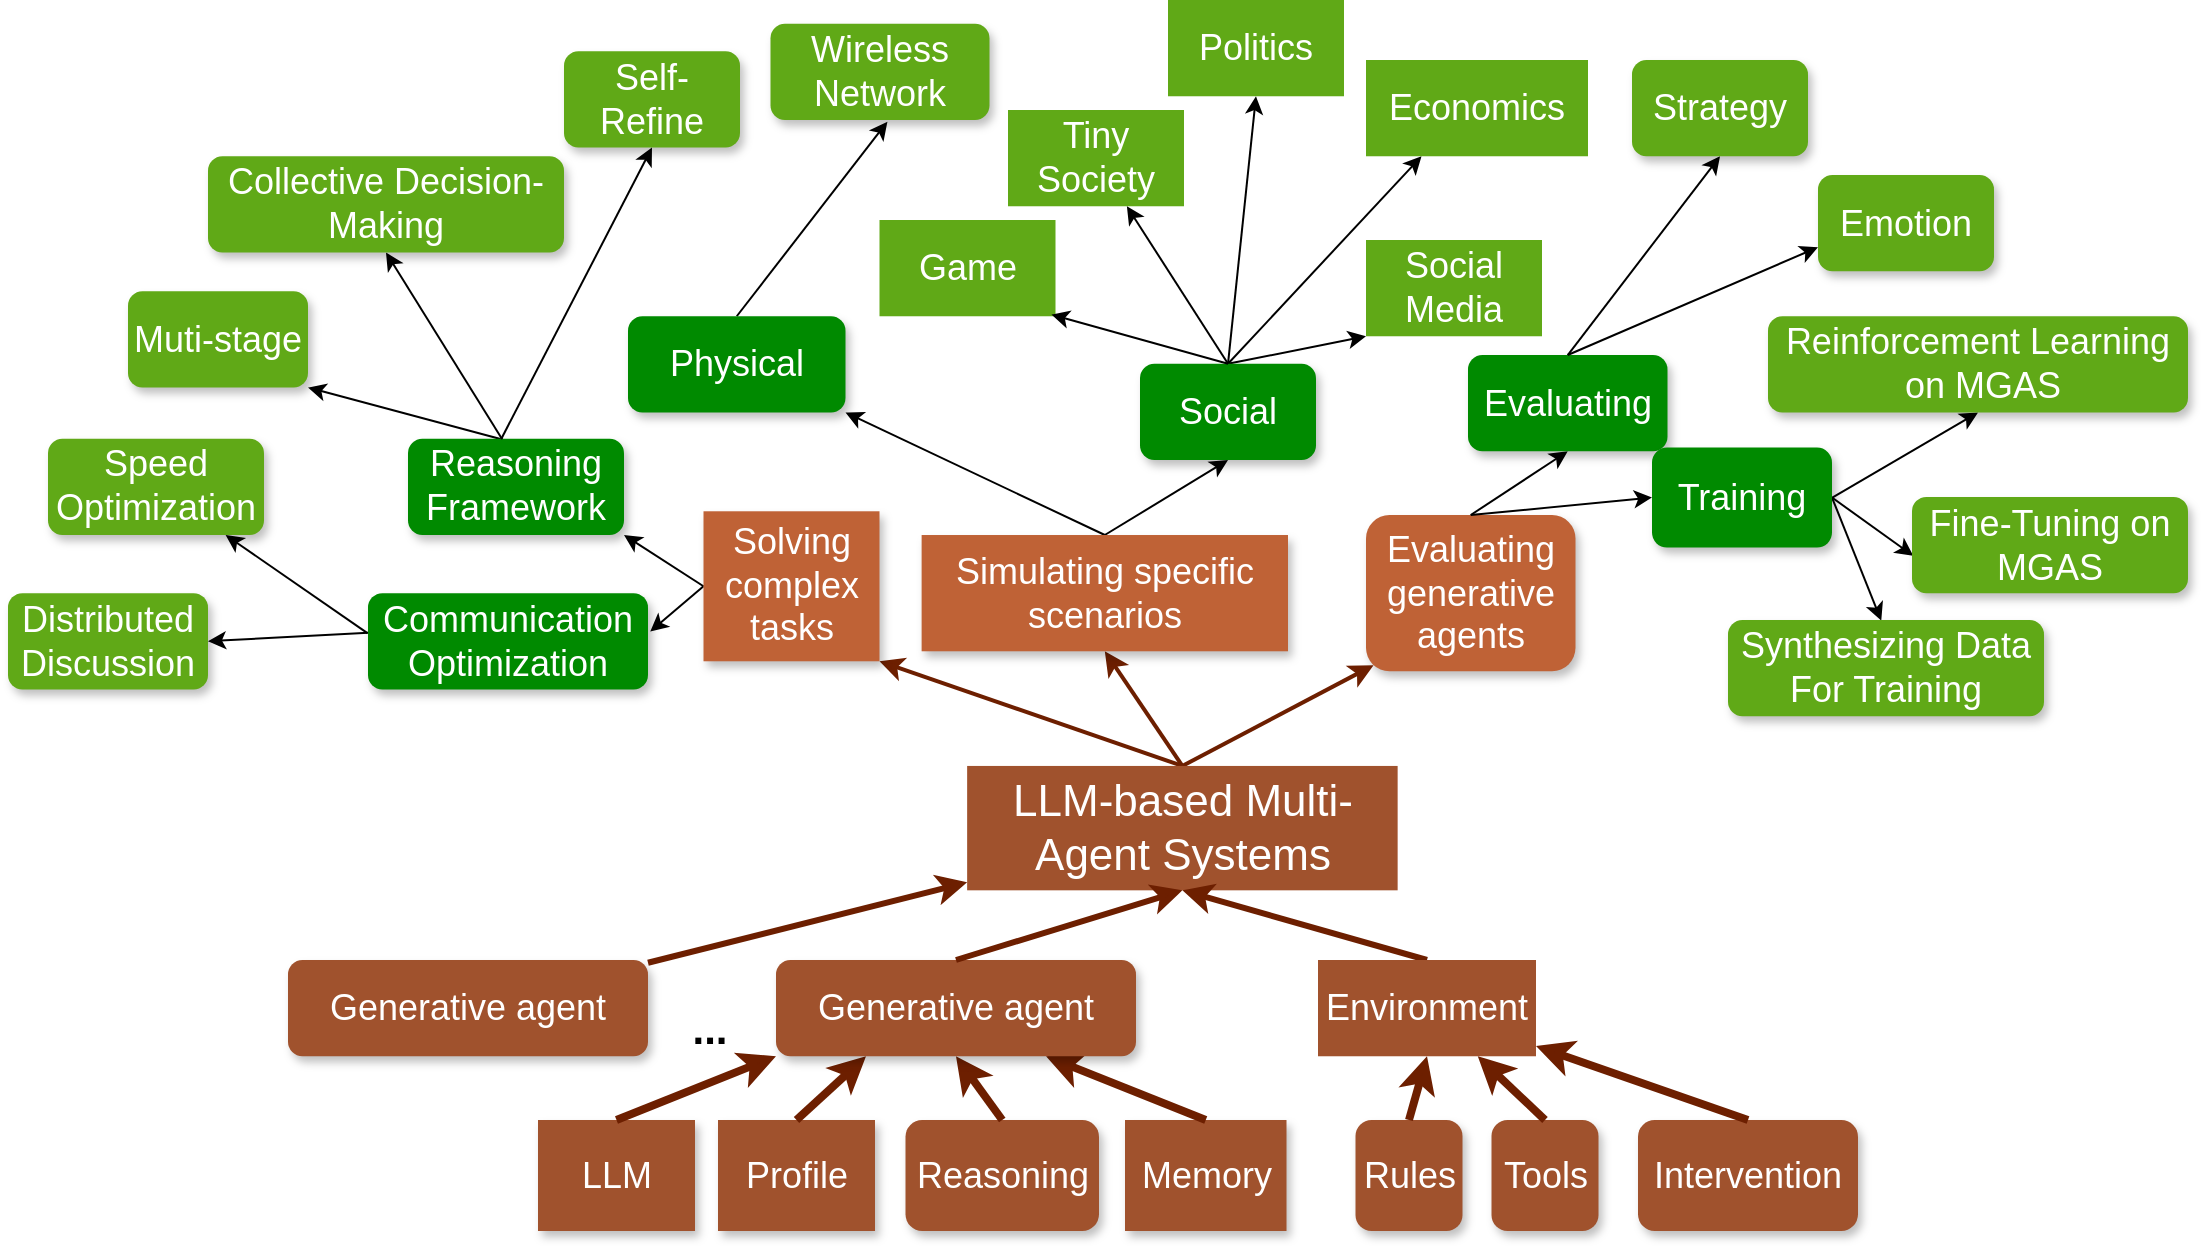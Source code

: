 <mxfile version="26.0.3">
  <diagram id="JpZkx26YbNmgNPjJ96g1" name="tree">
    <mxGraphModel dx="2555" dy="943" grid="1" gridSize="10" guides="1" tooltips="1" connect="1" arrows="1" fold="1" page="1" pageScale="1" pageWidth="827" pageHeight="1169" math="0" shadow="0">
      <root>
        <mxCell id="0" />
        <mxCell id="1" parent="0" />
        <mxCell id="skaffKzBVd656h6PqjQr-44" value="" style="endArrow=classic;html=1;rounded=0;exitX=0.5;exitY=0;exitDx=0;exitDy=0;entryX=1;entryY=1;entryDx=0;entryDy=0;strokeWidth=2;fillColor=#a0522d;strokeColor=#6D1F00;fontSize=18;" parent="1" source="skaffKzBVd656h6PqjQr-10" target="skaffKzBVd656h6PqjQr-45" edge="1">
          <mxGeometry width="50" height="50" relative="1" as="geometry">
            <mxPoint x="409" y="1210" as="sourcePoint" />
            <mxPoint x="630" y="1130" as="targetPoint" />
          </mxGeometry>
        </mxCell>
        <mxCell id="skaffKzBVd656h6PqjQr-49" value="&lt;div style=&quot;font-size: 18px;&quot;&gt;Evaluating generative&lt;/div&gt;&lt;div style=&quot;font-size: 18px;&quot;&gt;agents&lt;/div&gt;" style="rounded=1;whiteSpace=wrap;html=1;fillColor=#BF6236;strokeColor=none;fontColor=#FFFFFF;fontSize=18;shadow=1;glass=0;" parent="1" vertex="1">
          <mxGeometry x="469" y="887.51" width="104.75" height="78.13" as="geometry" />
        </mxCell>
        <mxCell id="skaffKzBVd656h6PqjQr-51" value="" style="endArrow=classic;html=1;rounded=0;entryX=0.036;entryY=0.961;entryDx=0;entryDy=0;strokeWidth=2;exitX=0.5;exitY=0;exitDx=0;exitDy=0;fillColor=#a0522d;strokeColor=#6D1F00;fontSize=18;entryPerimeter=0;" parent="1" source="skaffKzBVd656h6PqjQr-10" target="skaffKzBVd656h6PqjQr-49" edge="1">
          <mxGeometry width="50" height="50" relative="1" as="geometry">
            <mxPoint x="366" y="1010" as="sourcePoint" />
            <mxPoint x="401" y="1120" as="targetPoint" />
          </mxGeometry>
        </mxCell>
        <mxCell id="skaffKzBVd656h6PqjQr-130" value="" style="endArrow=classic;html=1;rounded=0;entryX=0.5;entryY=1;entryDx=0;entryDy=0;strokeWidth=2;fillColor=#a0522d;strokeColor=#6D1F00;fontSize=18;exitX=0.5;exitY=0;exitDx=0;exitDy=0;" parent="1" source="skaffKzBVd656h6PqjQr-10" target="skaffKzBVd656h6PqjQr-48" edge="1">
          <mxGeometry width="50" height="50" relative="1" as="geometry">
            <mxPoint x="380" y="1010" as="sourcePoint" />
            <mxPoint x="517" y="961" as="targetPoint" />
          </mxGeometry>
        </mxCell>
        <mxCell id="skaffKzBVd656h6PqjQr-55" style="rounded=0;orthogonalLoop=1;jettySize=auto;html=1;exitX=0;exitY=0.5;exitDx=0;exitDy=0;entryX=1.008;entryY=0.399;entryDx=0;entryDy=0;fontSize=18;entryPerimeter=0;fontColor=#FFFFFF;" parent="1" source="skaffKzBVd656h6PqjQr-45" target="skaffKzBVd656h6PqjQr-94" edge="1">
          <mxGeometry relative="1" as="geometry">
            <mxPoint x="-20" y="956.275" as="targetPoint" />
          </mxGeometry>
        </mxCell>
        <mxCell id="skaffKzBVd656h6PqjQr-59" style="rounded=0;orthogonalLoop=1;jettySize=auto;html=1;exitX=0;exitY=0.5;exitDx=0;exitDy=0;entryX=1;entryY=1;entryDx=0;entryDy=0;fontSize=18;fontColor=#FFFFFF;" parent="1" source="skaffKzBVd656h6PqjQr-45" target="skaffKzBVd656h6PqjQr-93" edge="1">
          <mxGeometry relative="1" as="geometry">
            <mxPoint x="-110" y="877.835" as="targetPoint" />
          </mxGeometry>
        </mxCell>
        <mxCell id="skaffKzBVd656h6PqjQr-45" value="Solving complex tasks" style="rounded=0;whiteSpace=wrap;html=1;fillColor=#BF6236;strokeColor=none;fontColor=#FFFFFF;fontSize=18;glass=0;shadow=1;" parent="1" vertex="1">
          <mxGeometry x="137.75" y="885.64" width="88" height="75" as="geometry" />
        </mxCell>
        <mxCell id="skaffKzBVd656h6PqjQr-68" style="rounded=0;orthogonalLoop=1;jettySize=auto;html=1;exitX=0.5;exitY=0;exitDx=0;exitDy=0;entryX=0.5;entryY=1;entryDx=0;entryDy=0;fontSize=18;fontColor=#FFFFFF;" parent="1" source="skaffKzBVd656h6PqjQr-48" target="skaffKzBVd656h6PqjQr-66" edge="1">
          <mxGeometry relative="1" as="geometry" />
        </mxCell>
        <mxCell id="skaffKzBVd656h6PqjQr-69" style="rounded=0;orthogonalLoop=1;jettySize=auto;html=1;exitX=0.5;exitY=0;exitDx=0;exitDy=0;entryX=1;entryY=1;entryDx=0;entryDy=0;fontSize=18;fontColor=#FFFFFF;" parent="1" source="skaffKzBVd656h6PqjQr-48" target="skaffKzBVd656h6PqjQr-67" edge="1">
          <mxGeometry relative="1" as="geometry" />
        </mxCell>
        <mxCell id="skaffKzBVd656h6PqjQr-48" value="&lt;div style=&quot;font-size: 18px;&quot;&gt;Simulating specific s&lt;span style=&quot;background-color: initial; font-size: 18px;&quot;&gt;cenarios&lt;/span&gt;&lt;/div&gt;" style="rounded=0;whiteSpace=wrap;html=1;fillColor=light-dark(#BF6236,#CC7C56);strokeColor=none;fontColor=#FFFFFF;fontSize=18;glass=0;shadow=1;" parent="1" vertex="1">
          <mxGeometry x="246.81" y="897.51" width="183.19" height="58.13" as="geometry" />
        </mxCell>
        <mxCell id="skaffKzBVd656h6PqjQr-62" style="rounded=0;orthogonalLoop=1;jettySize=auto;html=1;exitX=0.5;exitY=0;exitDx=0;exitDy=0;entryX=0.5;entryY=1;entryDx=0;entryDy=0;fontSize=18;fontColor=#FFFFFF;" parent="1" source="skaffKzBVd656h6PqjQr-49" target="skaffKzBVd656h6PqjQr-60" edge="1">
          <mxGeometry relative="1" as="geometry">
            <mxPoint x="512.375" y="915.64" as="sourcePoint" />
          </mxGeometry>
        </mxCell>
        <mxCell id="skaffKzBVd656h6PqjQr-115" style="rounded=0;orthogonalLoop=1;jettySize=auto;html=1;exitX=0.5;exitY=0;exitDx=0;exitDy=0;entryX=0.5;entryY=1;entryDx=0;entryDy=0;fontSize=18;fontColor=#FFFFFF;" parent="1" source="skaffKzBVd656h6PqjQr-60" target="skaffKzBVd656h6PqjQr-111" edge="1">
          <mxGeometry relative="1" as="geometry">
            <mxPoint x="712" y="819.64" as="targetPoint" />
          </mxGeometry>
        </mxCell>
        <mxCell id="skaffKzBVd656h6PqjQr-60" value="Evaluating" style="rounded=1;whiteSpace=wrap;html=1;fillColor=#008a00;fontColor=#FFFFFF;strokeColor=none;fontSize=18;glass=0;shadow=1;" parent="1" vertex="1">
          <mxGeometry x="520" y="807.51" width="99.75" height="48.13" as="geometry" />
        </mxCell>
        <mxCell id="skaffKzBVd656h6PqjQr-75" style="rounded=0;orthogonalLoop=1;jettySize=auto;html=1;exitX=0.5;exitY=0;exitDx=0;exitDy=0;entryX=0;entryY=1;entryDx=0;entryDy=0;fontSize=18;fontColor=#FFFFFF;" parent="1" source="skaffKzBVd656h6PqjQr-66" target="skaffKzBVd656h6PqjQr-74" edge="1">
          <mxGeometry relative="1" as="geometry" />
        </mxCell>
        <mxCell id="skaffKzBVd656h6PqjQr-77" style="rounded=0;orthogonalLoop=1;jettySize=auto;html=1;exitX=0.5;exitY=0;exitDx=0;exitDy=0;fontSize=18;entryX=0.25;entryY=1;entryDx=0;entryDy=0;fontColor=#FFFFFF;" parent="1" source="skaffKzBVd656h6PqjQr-66" target="skaffKzBVd656h6PqjQr-76" edge="1">
          <mxGeometry relative="1" as="geometry">
            <mxPoint x="491.95" y="713.77" as="targetPoint" />
          </mxGeometry>
        </mxCell>
        <mxCell id="skaffKzBVd656h6PqjQr-87" style="rounded=0;orthogonalLoop=1;jettySize=auto;html=1;exitX=0.5;exitY=0;exitDx=0;exitDy=0;entryX=0.5;entryY=1;entryDx=0;entryDy=0;fontSize=18;fontColor=#FFFFFF;" parent="1" source="skaffKzBVd656h6PqjQr-66" target="skaffKzBVd656h6PqjQr-81" edge="1">
          <mxGeometry relative="1" as="geometry">
            <mxPoint x="414" y="683.77" as="targetPoint" />
          </mxGeometry>
        </mxCell>
        <mxCell id="skaffKzBVd656h6PqjQr-66" value="Social" style="rounded=1;whiteSpace=wrap;html=1;fillColor=light-dark(#008A00,#CC7C56);strokeColor=none;fontColor=#FFFFFF;fontSize=18;glass=0;shadow=1;" parent="1" vertex="1">
          <mxGeometry x="356" y="811.9" width="88" height="48.13" as="geometry" />
        </mxCell>
        <mxCell id="skaffKzBVd656h6PqjQr-89" style="rounded=0;orthogonalLoop=1;jettySize=auto;html=1;exitX=0.5;exitY=0;exitDx=0;exitDy=0;entryX=0.534;entryY=1.017;entryDx=0;entryDy=0;fontSize=18;entryPerimeter=0;fontColor=#FFFFFF;" parent="1" source="skaffKzBVd656h6PqjQr-67" target="skaffKzBVd656h6PqjQr-83" edge="1">
          <mxGeometry relative="1" as="geometry">
            <mxPoint x="226" y="695.64" as="targetPoint" />
          </mxGeometry>
        </mxCell>
        <mxCell id="skaffKzBVd656h6PqjQr-67" value="Physical" style="rounded=1;whiteSpace=wrap;html=1;fillColor=light-dark(#008A00,#CC7C56);strokeColor=none;fontColor=#FFFFFF;fontSize=18;glass=0;shadow=1;" parent="1" vertex="1">
          <mxGeometry x="100" y="788.13" width="108.75" height="48.13" as="geometry" />
        </mxCell>
        <mxCell id="skaffKzBVd656h6PqjQr-92" style="rounded=0;orthogonalLoop=1;jettySize=auto;html=1;exitX=0.444;exitY=0.034;exitDx=0;exitDy=0;entryX=0.5;entryY=1;entryDx=0;entryDy=0;fontSize=18;exitPerimeter=0;fontColor=#FFFFFF;" parent="1" source="skaffKzBVd656h6PqjQr-93" target="skaffKzBVd656h6PqjQr-85" edge="1">
          <mxGeometry relative="1" as="geometry">
            <mxPoint x="82" y="811.9" as="targetPoint" />
          </mxGeometry>
        </mxCell>
        <mxCell id="skaffKzBVd656h6PqjQr-74" value="Social Media" style="rounded=0;whiteSpace=wrap;html=1;strokeColor=none;fillColor=#60A917;fontColor=#FFFFFF;fontSize=18;" parent="1" vertex="1">
          <mxGeometry x="469" y="750.0" width="88" height="48.13" as="geometry" />
        </mxCell>
        <mxCell id="skaffKzBVd656h6PqjQr-76" value="Economics" style="rounded=0;whiteSpace=wrap;html=1;strokeColor=none;fillColor=#60A917;fontColor=#FFFFFF;fontSize=18;" parent="1" vertex="1">
          <mxGeometry x="469" y="660" width="111" height="48.13" as="geometry" />
        </mxCell>
        <mxCell id="skaffKzBVd656h6PqjQr-81" value="&lt;div&gt;Politics&lt;/div&gt;" style="rounded=0;whiteSpace=wrap;html=1;strokeColor=none;fillColor=#60A917;fontColor=#FFFFFF;fontSize=18;" parent="1" vertex="1">
          <mxGeometry x="370" y="630.0" width="88" height="48.13" as="geometry" />
        </mxCell>
        <mxCell id="skaffKzBVd656h6PqjQr-82" value="Tiny Society" style="rounded=0;whiteSpace=wrap;html=1;strokeColor=none;fillColor=#60A917;fontColor=#FFFFFF;fontSize=18;" parent="1" vertex="1">
          <mxGeometry x="290" y="685.0" width="88" height="48.13" as="geometry" />
        </mxCell>
        <mxCell id="skaffKzBVd656h6PqjQr-83" value="Wireless Network" style="rounded=1;whiteSpace=wrap;html=1;strokeColor=none;fillColor=#60A917;fontColor=#FFFFFF;fontSize=18;glass=0;shadow=1;" parent="1" vertex="1">
          <mxGeometry x="171.25" y="641.87" width="109.5" height="48.13" as="geometry" />
        </mxCell>
        <mxCell id="skaffKzBVd656h6PqjQr-84" value="Game" style="rounded=0;whiteSpace=wrap;html=1;strokeColor=none;fillColor=#60A917;fontColor=#FFFFFF;fontSize=18;" parent="1" vertex="1">
          <mxGeometry x="225.75" y="740.0" width="88" height="48.13" as="geometry" />
        </mxCell>
        <mxCell id="skaffKzBVd656h6PqjQr-85" value="Collective Decision-Making" style="rounded=1;whiteSpace=wrap;html=1;strokeColor=none;fillColor=#60a917;fontColor=#FFFFFF;fontSize=18;shadow=1;glass=0;" parent="1" vertex="1">
          <mxGeometry x="-110" y="708.13" width="178" height="48.13" as="geometry" />
        </mxCell>
        <mxCell id="skaffKzBVd656h6PqjQr-88" style="rounded=0;orthogonalLoop=1;jettySize=auto;html=1;exitX=0.5;exitY=0;exitDx=0;exitDy=0;entryX=0.977;entryY=0.982;entryDx=0;entryDy=0;fontSize=18;entryPerimeter=0;fontColor=#FFFFFF;" parent="1" source="skaffKzBVd656h6PqjQr-66" target="skaffKzBVd656h6PqjQr-84" edge="1">
          <mxGeometry relative="1" as="geometry" />
        </mxCell>
        <mxCell id="skaffKzBVd656h6PqjQr-103" style="rounded=0;orthogonalLoop=1;jettySize=auto;html=1;exitX=0.428;exitY=0.003;exitDx=0;exitDy=0;entryX=1;entryY=1;entryDx=0;entryDy=0;fontSize=18;exitPerimeter=0;fontColor=#FFFFFF;" parent="1" source="skaffKzBVd656h6PqjQr-93" target="skaffKzBVd656h6PqjQr-97" edge="1">
          <mxGeometry relative="1" as="geometry" />
        </mxCell>
        <mxCell id="skaffKzBVd656h6PqjQr-93" value="Reasoning Framework" style="rounded=1;whiteSpace=wrap;html=1;fillColor=#008a00;strokeColor=none;fontColor=#FFFFFF;fontSize=18;glass=0;shadow=1;" parent="1" vertex="1">
          <mxGeometry x="-10" y="849.38" width="108" height="48.13" as="geometry" />
        </mxCell>
        <mxCell id="skaffKzBVd656h6PqjQr-104" style="rounded=0;orthogonalLoop=1;jettySize=auto;html=1;fontSize=18;exitX=-0.002;exitY=0.415;exitDx=0;exitDy=0;exitPerimeter=0;fontColor=#FFFFFF;" parent="1" source="skaffKzBVd656h6PqjQr-94" target="skaffKzBVd656h6PqjQr-98" edge="1">
          <mxGeometry relative="1" as="geometry">
            <mxPoint x="-30" y="940" as="sourcePoint" />
          </mxGeometry>
        </mxCell>
        <mxCell id="skaffKzBVd656h6PqjQr-105" style="rounded=0;orthogonalLoop=1;jettySize=auto;html=1;exitX=0.001;exitY=0.412;exitDx=0;exitDy=0;entryX=1;entryY=0.5;entryDx=0;entryDy=0;fontSize=18;exitPerimeter=0;fontColor=#FFFFFF;" parent="1" source="skaffKzBVd656h6PqjQr-94" target="skaffKzBVd656h6PqjQr-99" edge="1">
          <mxGeometry relative="1" as="geometry">
            <mxPoint x="110" y="956.275" as="sourcePoint" />
            <mxPoint x="-160" y="974.705" as="targetPoint" />
          </mxGeometry>
        </mxCell>
        <mxCell id="skaffKzBVd656h6PqjQr-94" value="Communication Optimization" style="rounded=1;whiteSpace=wrap;html=1;fillColor=#008a00;strokeColor=none;fontColor=#FFFFFF;fontSize=18;glass=0;shadow=1;" parent="1" vertex="1">
          <mxGeometry x="-30" y="926.57" width="140" height="48.13" as="geometry" />
        </mxCell>
        <mxCell id="skaffKzBVd656h6PqjQr-97" value="Muti-stage" style="rounded=1;whiteSpace=wrap;html=1;strokeColor=none;fillColor=#60a917;fontColor=#FFFFFF;fontSize=18;glass=0;shadow=1;" parent="1" vertex="1">
          <mxGeometry x="-150" y="775.64" width="90" height="48.13" as="geometry" />
        </mxCell>
        <mxCell id="skaffKzBVd656h6PqjQr-98" value="Speed Optimization" style="rounded=1;whiteSpace=wrap;html=1;strokeColor=none;fillColor=#60a917;fontColor=#FFFFFF;fontSize=18;glass=0;shadow=1;" parent="1" vertex="1">
          <mxGeometry x="-190" y="849.38" width="108" height="48.13" as="geometry" />
        </mxCell>
        <mxCell id="skaffKzBVd656h6PqjQr-99" value="Distributed Discussion" style="rounded=1;whiteSpace=wrap;html=1;strokeColor=none;fillColor=#60a917;fontColor=#FFFFFF;fontSize=18;glass=0;shadow=1;" parent="1" vertex="1">
          <mxGeometry x="-210" y="926.57" width="100" height="48.13" as="geometry" />
        </mxCell>
        <mxCell id="skaffKzBVd656h6PqjQr-125" style="rounded=0;orthogonalLoop=1;jettySize=auto;html=1;exitX=0.978;exitY=0.525;exitDx=0;exitDy=0;entryX=0.5;entryY=1;entryDx=0;entryDy=0;fontSize=18;exitPerimeter=0;fontColor=#FFFFFF;" parent="1" source="skaffKzBVd656h6PqjQr-109" target="skaffKzBVd656h6PqjQr-122" edge="1">
          <mxGeometry relative="1" as="geometry" />
        </mxCell>
        <mxCell id="skaffKzBVd656h6PqjQr-126" style="rounded=0;orthogonalLoop=1;jettySize=auto;html=1;fontSize=18;entryX=0.005;entryY=0.613;entryDx=0;entryDy=0;entryPerimeter=0;exitX=1;exitY=0.5;exitDx=0;exitDy=0;fontColor=#FFFFFF;" parent="1" source="skaffKzBVd656h6PqjQr-109" target="skaffKzBVd656h6PqjQr-113" edge="1">
          <mxGeometry relative="1" as="geometry" />
        </mxCell>
        <mxCell id="skaffKzBVd656h6PqjQr-127" style="rounded=0;orthogonalLoop=1;jettySize=auto;html=1;exitX=1;exitY=0.5;exitDx=0;exitDy=0;entryX=0.485;entryY=0.007;entryDx=0;entryDy=0;fontSize=18;entryPerimeter=0;fontColor=#FFFFFF;" parent="1" source="skaffKzBVd656h6PqjQr-109" target="skaffKzBVd656h6PqjQr-121" edge="1">
          <mxGeometry relative="1" as="geometry">
            <mxPoint x="691" y="955.64" as="targetPoint" />
          </mxGeometry>
        </mxCell>
        <mxCell id="skaffKzBVd656h6PqjQr-109" value="Training" style="rounded=1;whiteSpace=wrap;html=1;fillColor=#008a00;fontColor=#FFFFFF;strokeColor=none;fontSize=18;glass=0;shadow=1;" parent="1" vertex="1">
          <mxGeometry x="612" y="853.77" width="90" height="50" as="geometry" />
        </mxCell>
        <mxCell id="skaffKzBVd656h6PqjQr-110" style="rounded=0;orthogonalLoop=1;jettySize=auto;html=1;exitX=0.5;exitY=0;exitDx=0;exitDy=0;fontSize=18;entryX=0;entryY=0.5;entryDx=0;entryDy=0;fontColor=#FFFFFF;" parent="1" source="skaffKzBVd656h6PqjQr-49" target="skaffKzBVd656h6PqjQr-109" edge="1">
          <mxGeometry relative="1" as="geometry">
            <mxPoint x="512.375" y="915.64" as="sourcePoint" />
            <mxPoint x="590" y="911" as="targetPoint" />
          </mxGeometry>
        </mxCell>
        <mxCell id="skaffKzBVd656h6PqjQr-111" value="Strategy" style="rounded=1;whiteSpace=wrap;html=1;strokeColor=none;fillColor=#60a917;fontColor=#FFFFFF;fontSize=18;glass=0;shadow=1;gradientColor=none;" parent="1" vertex="1">
          <mxGeometry x="602" y="660.0" width="88" height="48.13" as="geometry" />
        </mxCell>
        <mxCell id="skaffKzBVd656h6PqjQr-112" value="Emotion" style="rounded=1;whiteSpace=wrap;html=1;strokeColor=none;fillColor=#60a917;fontColor=#FFFFFF;fontSize=18;glass=0;shadow=1;" parent="1" vertex="1">
          <mxGeometry x="695" y="717.51" width="88" height="48.13" as="geometry" />
        </mxCell>
        <mxCell id="skaffKzBVd656h6PqjQr-113" value="Fine-Tuning on MGAS" style="rounded=1;whiteSpace=wrap;html=1;strokeColor=none;fillColor=#60a917;fontColor=#FFFFFF;fontSize=18;glass=0;shadow=1;" parent="1" vertex="1">
          <mxGeometry x="742" y="878.44" width="138" height="48.13" as="geometry" />
        </mxCell>
        <mxCell id="skaffKzBVd656h6PqjQr-121" value="&lt;div&gt;Synthesizing Data For Training&lt;/div&gt;" style="rounded=1;whiteSpace=wrap;html=1;strokeColor=none;fillColor=#60a917;fontColor=#FFFFFF;fontSize=18;glass=0;shadow=1;" parent="1" vertex="1">
          <mxGeometry x="650" y="940" width="158" height="48.13" as="geometry" />
        </mxCell>
        <mxCell id="skaffKzBVd656h6PqjQr-122" value="&lt;span style=&quot;background-color: initial;&quot;&gt;Reinforcement Learning&lt;/span&gt;&lt;br&gt;&amp;nbsp;on MGAS" style="rounded=1;whiteSpace=wrap;html=1;strokeColor=none;fillColor=#60a917;fontColor=#FFFFFF;fontSize=18;glass=0;shadow=1;" parent="1" vertex="1">
          <mxGeometry x="670" y="788.13" width="210" height="48.13" as="geometry" />
        </mxCell>
        <mxCell id="4mtZTrKe0Ws6-dNjXsxN-1" style="rounded=0;orthogonalLoop=1;jettySize=auto;html=1;exitX=0.5;exitY=0;exitDx=0;exitDy=0;fontSize=18;fontColor=#FFFFFF;" parent="1" source="skaffKzBVd656h6PqjQr-66" target="skaffKzBVd656h6PqjQr-82" edge="1">
          <mxGeometry relative="1" as="geometry">
            <mxPoint x="390" y="821.64" as="sourcePoint" />
            <mxPoint x="404" y="693.64" as="targetPoint" />
          </mxGeometry>
        </mxCell>
        <mxCell id="4mtZTrKe0Ws6-dNjXsxN-2" value="Self-Refine" style="rounded=1;whiteSpace=wrap;html=1;strokeColor=none;fillColor=#60a917;fontColor=#FFFFFF;fontSize=18;glass=0;shadow=1;" parent="1" vertex="1">
          <mxGeometry x="68.0" y="655.61" width="88" height="48.13" as="geometry" />
        </mxCell>
        <mxCell id="4mtZTrKe0Ws6-dNjXsxN-3" style="rounded=0;orthogonalLoop=1;jettySize=auto;html=1;entryX=0.5;entryY=1;entryDx=0;entryDy=0;fontSize=18;exitX=0.431;exitY=0.005;exitDx=0;exitDy=0;exitPerimeter=0;fontColor=#FFFFFF;" parent="1" source="skaffKzBVd656h6PqjQr-93" target="4mtZTrKe0Ws6-dNjXsxN-2" edge="1">
          <mxGeometry relative="1" as="geometry">
            <mxPoint x="60" y="845.64" as="sourcePoint" />
            <mxPoint x="112" y="709.38" as="targetPoint" />
          </mxGeometry>
        </mxCell>
        <mxCell id="4mtZTrKe0Ws6-dNjXsxN-4" style="rounded=0;orthogonalLoop=1;jettySize=auto;html=1;fontSize=18;entryX=0;entryY=0.75;entryDx=0;entryDy=0;exitX=0.5;exitY=0;exitDx=0;exitDy=0;fontColor=#FFFFFF;" parent="1" source="skaffKzBVd656h6PqjQr-60" target="skaffKzBVd656h6PqjQr-112" edge="1">
          <mxGeometry relative="1" as="geometry">
            <mxPoint x="597" y="767.64" as="targetPoint" />
            <mxPoint x="524" y="853.64" as="sourcePoint" />
          </mxGeometry>
        </mxCell>
        <mxCell id="RFfS8dbZ0COFuN_3hjfA-4" value="" style="group" vertex="1" connectable="0" parent="1">
          <mxGeometry x="-70" y="1012.97" width="785" height="232.53" as="geometry" />
        </mxCell>
        <mxCell id="skaffKzBVd656h6PqjQr-1" value="&lt;div&gt;&lt;span style=&quot;background-color: initial;&quot;&gt;Profile&lt;/span&gt;&lt;/div&gt;" style="rounded=0;whiteSpace=wrap;html=1;fillColor=#a0522d;fontColor=#ffffff;strokeColor=none;fontSize=18;glass=0;shadow=1;" parent="RFfS8dbZ0COFuN_3hjfA-4" vertex="1">
          <mxGeometry x="215" y="177.03" width="78.5" height="55.5" as="geometry" />
        </mxCell>
        <mxCell id="skaffKzBVd656h6PqjQr-2" value="Reasoning" style="rounded=1;whiteSpace=wrap;html=1;fillColor=#a0522d;fontColor=#ffffff;strokeColor=none;fontSize=18;glass=0;shadow=1;" parent="RFfS8dbZ0COFuN_3hjfA-4" vertex="1">
          <mxGeometry x="308.75" y="177.03" width="96.75" height="55.5" as="geometry" />
        </mxCell>
        <mxCell id="skaffKzBVd656h6PqjQr-10" value="&lt;font style=&quot;font-size: 22px;&quot;&gt;LLM-based Multi-Agent Systems&lt;/font&gt;" style="rounded=0;whiteSpace=wrap;html=1;fillColor=#a0522d;fontColor=#ffffff;strokeColor=none;fontSize=22;" parent="RFfS8dbZ0COFuN_3hjfA-4" vertex="1">
          <mxGeometry x="339.57" width="215.25" height="62.19" as="geometry" />
        </mxCell>
        <mxCell id="skaffKzBVd656h6PqjQr-17" value="Memory" style="rounded=0;whiteSpace=wrap;html=1;fillColor=#a0522d;fontColor=#ffffff;strokeColor=none;fontSize=18;glass=0;shadow=1;" parent="RFfS8dbZ0COFuN_3hjfA-4" vertex="1">
          <mxGeometry x="418.5" y="177.03" width="80.75" height="55.5" as="geometry" />
        </mxCell>
        <mxCell id="skaffKzBVd656h6PqjQr-29" value="" style="endArrow=classic;html=1;rounded=0;exitX=0.5;exitY=0;exitDx=0;exitDy=0;entryX=0.25;entryY=1;entryDx=0;entryDy=0;strokeWidth=4;fillColor=#a0522d;strokeColor=#6D1F00;fontSize=18;" parent="RFfS8dbZ0COFuN_3hjfA-4" source="skaffKzBVd656h6PqjQr-1" target="skaffKzBVd656h6PqjQr-33" edge="1">
          <mxGeometry width="50" height="50" relative="1" as="geometry">
            <mxPoint x="181.91" y="266.03" as="sourcePoint" />
            <mxPoint x="198.41" y="257.03" as="targetPoint" />
          </mxGeometry>
        </mxCell>
        <mxCell id="skaffKzBVd656h6PqjQr-30" value="" style="endArrow=classic;html=1;rounded=0;exitX=0.5;exitY=0;exitDx=0;exitDy=0;entryX=0.5;entryY=1;entryDx=0;entryDy=0;strokeWidth=4;fillColor=#a0522d;strokeColor=#6D1F00;fontSize=18;" parent="RFfS8dbZ0COFuN_3hjfA-4" source="skaffKzBVd656h6PqjQr-2" target="skaffKzBVd656h6PqjQr-33" edge="1">
          <mxGeometry width="50" height="50" relative="1" as="geometry">
            <mxPoint x="150.41" y="346.03" as="sourcePoint" />
            <mxPoint x="239.25" y="256.592" as="targetPoint" />
          </mxGeometry>
        </mxCell>
        <mxCell id="skaffKzBVd656h6PqjQr-31" value="" style="endArrow=classic;html=1;rounded=0;exitX=0.5;exitY=0;exitDx=0;exitDy=0;entryX=0.75;entryY=1;entryDx=0;entryDy=0;strokeWidth=4;fillColor=#a0522d;strokeColor=#6D1F00;fontSize=18;" parent="RFfS8dbZ0COFuN_3hjfA-4" source="skaffKzBVd656h6PqjQr-17" target="skaffKzBVd656h6PqjQr-33" edge="1">
          <mxGeometry width="50" height="50" relative="1" as="geometry">
            <mxPoint x="250.41" y="346.03" as="sourcePoint" />
            <mxPoint x="280.25" y="256.592" as="targetPoint" />
          </mxGeometry>
        </mxCell>
        <mxCell id="skaffKzBVd656h6PqjQr-33" value="Generative agent" style="rounded=1;whiteSpace=wrap;html=1;fillColor=#a0522d;fontColor=#ffffff;strokeColor=none;fontSize=18;glass=0;shadow=1;" parent="RFfS8dbZ0COFuN_3hjfA-4" vertex="1">
          <mxGeometry x="244" y="97.03" width="180" height="48.13" as="geometry" />
        </mxCell>
        <mxCell id="skaffKzBVd656h6PqjQr-64" style="rounded=0;orthogonalLoop=1;jettySize=auto;html=1;exitX=0.5;exitY=0;exitDx=0;exitDy=0;entryX=0.5;entryY=1;entryDx=0;entryDy=0;strokeWidth=3;fillColor=#a0522d;strokeColor=#6D1F00;fontSize=18;" parent="RFfS8dbZ0COFuN_3hjfA-4" source="skaffKzBVd656h6PqjQr-34" target="skaffKzBVd656h6PqjQr-10" edge="1">
          <mxGeometry relative="1" as="geometry" />
        </mxCell>
        <mxCell id="skaffKzBVd656h6PqjQr-34" value="Environment" style="rounded=0;whiteSpace=wrap;html=1;fillColor=#a0522d;fontColor=#ffffff;strokeColor=none;fontSize=18;" parent="RFfS8dbZ0COFuN_3hjfA-4" vertex="1">
          <mxGeometry x="515" y="97.03" width="109" height="48.13" as="geometry" />
        </mxCell>
        <mxCell id="skaffKzBVd656h6PqjQr-37" value="Rules" style="rounded=1;whiteSpace=wrap;html=1;fillColor=#a0522d;fontColor=#ffffff;strokeColor=none;fontSize=18;glass=0;shadow=1;" parent="RFfS8dbZ0COFuN_3hjfA-4" vertex="1">
          <mxGeometry x="533.75" y="177.03" width="53.5" height="55.5" as="geometry" />
        </mxCell>
        <mxCell id="skaffKzBVd656h6PqjQr-39" value="" style="endArrow=classic;html=1;rounded=0;exitX=0.5;exitY=0;exitDx=0;exitDy=0;entryX=0.5;entryY=1;entryDx=0;entryDy=0;strokeWidth=4;fillColor=#a0522d;strokeColor=#6D1F00;fontSize=18;" parent="RFfS8dbZ0COFuN_3hjfA-4" source="skaffKzBVd656h6PqjQr-37" target="skaffKzBVd656h6PqjQr-34" edge="1">
          <mxGeometry width="50" height="50" relative="1" as="geometry">
            <mxPoint x="526.25" y="346.03" as="sourcePoint" />
            <mxPoint x="441.25" y="294.03" as="targetPoint" />
          </mxGeometry>
        </mxCell>
        <mxCell id="skaffKzBVd656h6PqjQr-42" value="" style="endArrow=classic;html=1;rounded=0;exitX=0.5;exitY=0;exitDx=0;exitDy=0;entryX=0.5;entryY=1;entryDx=0;entryDy=0;strokeWidth=3;fillColor=#a0522d;strokeColor=#6D1F00;fontSize=18;" parent="RFfS8dbZ0COFuN_3hjfA-4" source="skaffKzBVd656h6PqjQr-33" target="skaffKzBVd656h6PqjQr-10" edge="1">
          <mxGeometry width="50" height="50" relative="1" as="geometry">
            <mxPoint x="284" y="187.03" as="sourcePoint" />
            <mxPoint x="458" y="97.03" as="targetPoint" />
          </mxGeometry>
        </mxCell>
        <mxCell id="EdyCbkl_p3JUXa9mk3wl-1" value="LLM" style="rounded=0;whiteSpace=wrap;html=1;fillColor=#a0522d;fontColor=#ffffff;strokeColor=none;fontSize=18;glass=0;shadow=1;" parent="RFfS8dbZ0COFuN_3hjfA-4" vertex="1">
          <mxGeometry x="125" y="177.03" width="78.5" height="55.5" as="geometry" />
        </mxCell>
        <mxCell id="EdyCbkl_p3JUXa9mk3wl-2" value="" style="endArrow=classic;html=1;rounded=0;exitX=0.5;exitY=0;exitDx=0;exitDy=0;entryX=0;entryY=1;entryDx=0;entryDy=0;strokeWidth=4;fillColor=#a0522d;strokeColor=#6D1F00;fontSize=18;" parent="RFfS8dbZ0COFuN_3hjfA-4" source="EdyCbkl_p3JUXa9mk3wl-1" target="skaffKzBVd656h6PqjQr-33" edge="1">
          <mxGeometry width="50" height="50" relative="1" as="geometry">
            <mxPoint x="274" y="187.03" as="sourcePoint" />
            <mxPoint x="311" y="155.03" as="targetPoint" />
          </mxGeometry>
        </mxCell>
        <mxCell id="CL27KBF6f4KL-h8ZXocw-2" value="Intervention" style="rounded=1;whiteSpace=wrap;html=1;fillColor=#a0522d;fontColor=#ffffff;strokeColor=none;fontSize=18;textShadow=0;glass=0;shadow=1;" parent="RFfS8dbZ0COFuN_3hjfA-4" vertex="1">
          <mxGeometry x="675" y="177.03" width="110" height="55.5" as="geometry" />
        </mxCell>
        <mxCell id="CL27KBF6f4KL-h8ZXocw-4" value="" style="endArrow=classic;html=1;rounded=0;exitX=0.5;exitY=0;exitDx=0;exitDy=0;strokeWidth=4;fillColor=#a0522d;strokeColor=#6D1F00;fontSize=18;" parent="RFfS8dbZ0COFuN_3hjfA-4" source="CL27KBF6f4KL-h8ZXocw-2" target="skaffKzBVd656h6PqjQr-34" edge="1">
          <mxGeometry width="50" height="50" relative="1" as="geometry">
            <mxPoint x="571" y="187.03" as="sourcePoint" />
            <mxPoint x="511" y="155.03" as="targetPoint" />
          </mxGeometry>
        </mxCell>
        <mxCell id="CL27KBF6f4KL-h8ZXocw-6" value="Tools" style="rounded=1;whiteSpace=wrap;html=1;fillColor=#a0522d;fontColor=#ffffff;strokeColor=none;fontSize=18;glass=0;shadow=1;" parent="RFfS8dbZ0COFuN_3hjfA-4" vertex="1">
          <mxGeometry x="601.75" y="177.03" width="53.5" height="55.5" as="geometry" />
        </mxCell>
        <mxCell id="CL27KBF6f4KL-h8ZXocw-7" value="" style="endArrow=classic;html=1;rounded=0;exitX=0.5;exitY=0;exitDx=0;exitDy=0;strokeWidth=4;fillColor=#a0522d;strokeColor=#6D1F00;fontSize=18;" parent="RFfS8dbZ0COFuN_3hjfA-4" source="CL27KBF6f4KL-h8ZXocw-6" target="skaffKzBVd656h6PqjQr-34" edge="1">
          <mxGeometry width="50" height="50" relative="1" as="geometry">
            <mxPoint x="571" y="187.03" as="sourcePoint" />
            <mxPoint x="580" y="155.03" as="targetPoint" />
          </mxGeometry>
        </mxCell>
        <mxCell id="Tc7P8LKHMEHr6oD4uBUF-1" value="Generative agent" style="rounded=1;whiteSpace=wrap;html=1;fillColor=#a0522d;fontColor=#ffffff;strokeColor=none;fontSize=18;glass=0;shadow=1;" parent="RFfS8dbZ0COFuN_3hjfA-4" vertex="1">
          <mxGeometry y="97.03" width="180" height="48.13" as="geometry" />
        </mxCell>
        <mxCell id="Tc7P8LKHMEHr6oD4uBUF-4" value="&lt;b&gt;&lt;font style=&quot;font-size: 21px;&quot;&gt;...&lt;/font&gt;&lt;/b&gt;" style="text;html=1;align=center;verticalAlign=middle;whiteSpace=wrap;rounded=0;" parent="RFfS8dbZ0COFuN_3hjfA-4" vertex="1">
          <mxGeometry x="181" y="116.03" width="60" height="30" as="geometry" />
        </mxCell>
        <mxCell id="Tc7P8LKHMEHr6oD4uBUF-5" value="" style="endArrow=classic;html=1;rounded=0;strokeWidth=3;fillColor=#a0522d;strokeColor=#6D1F00;fontSize=18;" parent="RFfS8dbZ0COFuN_3hjfA-4" source="Tc7P8LKHMEHr6oD4uBUF-1" target="skaffKzBVd656h6PqjQr-10" edge="1">
          <mxGeometry width="50" height="50" relative="1" as="geometry">
            <mxPoint x="70" y="97.03" as="sourcePoint" />
            <mxPoint x="183" y="62.03" as="targetPoint" />
          </mxGeometry>
        </mxCell>
      </root>
    </mxGraphModel>
  </diagram>
</mxfile>
